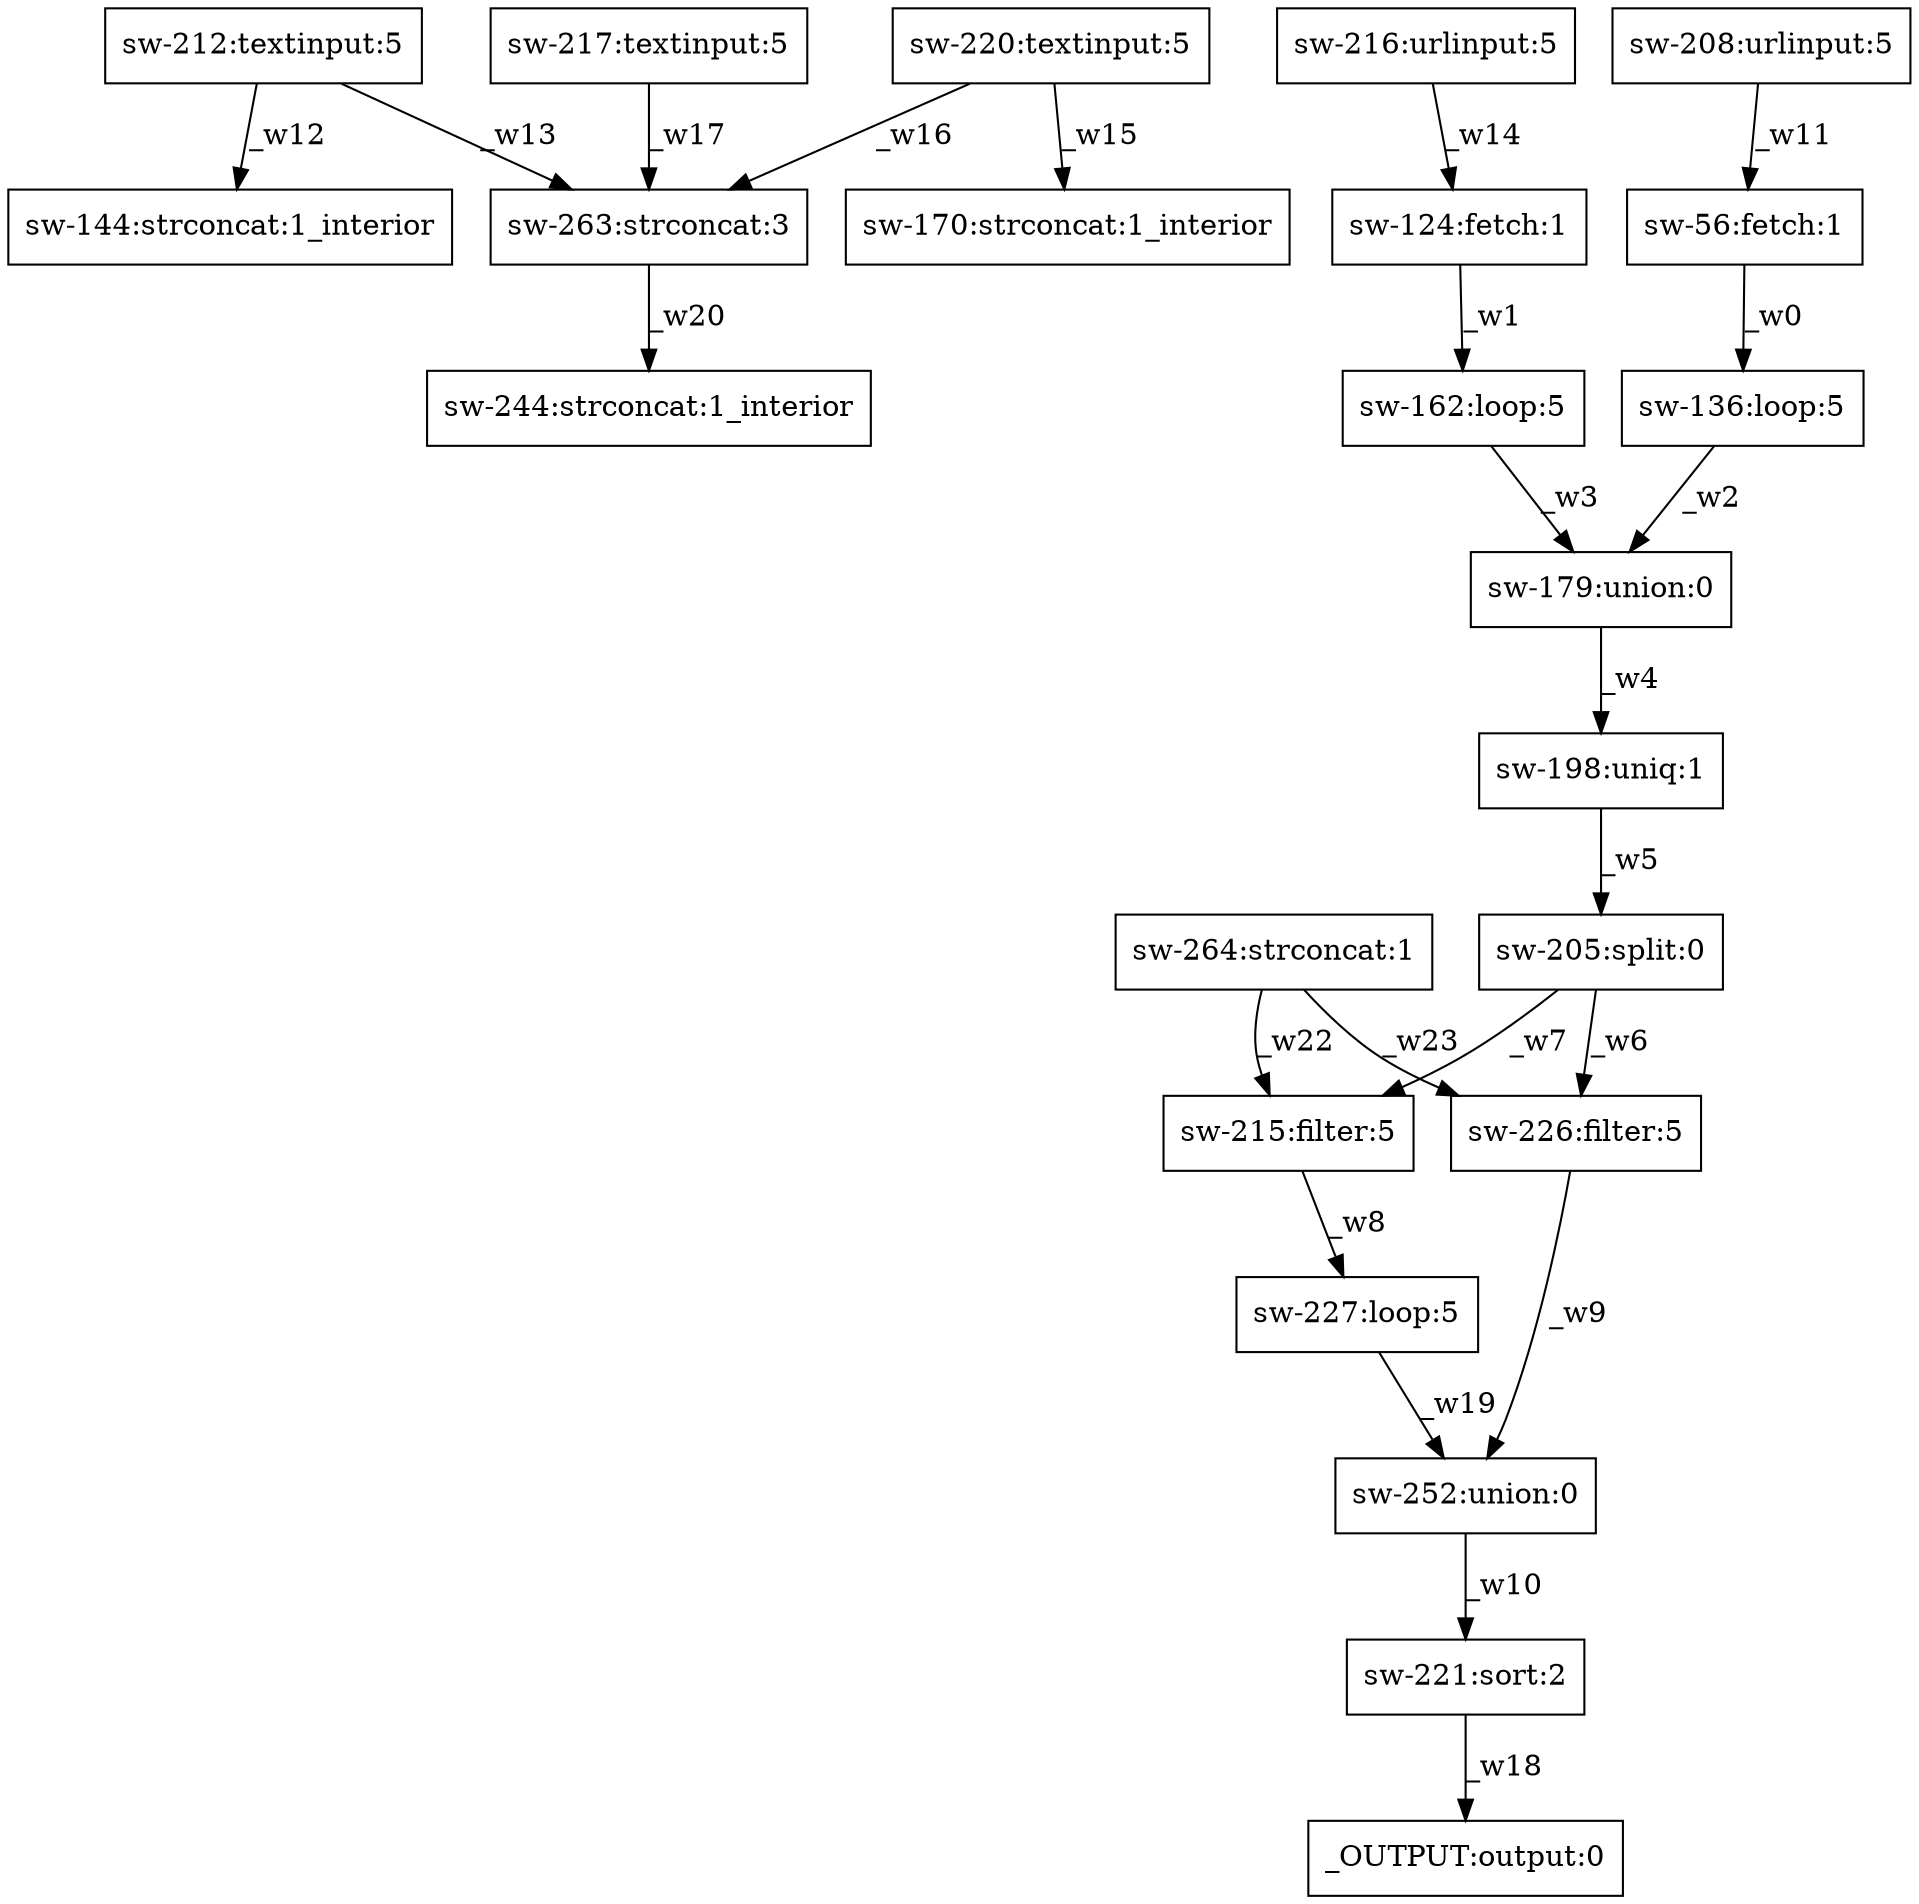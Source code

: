 digraph test1 { node [shape=box] "sw-144" [label="sw-144:strconcat:1_interior"];"_OUTPUT" [label="_OUTPUT:output:0"];"sw-208" [label="sw-208:urlinput:5"];"sw-179" [label="sw-179:union:0"];"sw-263" [label="sw-263:strconcat:3"];"sw-170" [label="sw-170:strconcat:1_interior"];"sw-244" [label="sw-244:strconcat:1_interior"];"sw-252" [label="sw-252:union:0"];"sw-217" [label="sw-217:textinput:5"];"sw-212" [label="sw-212:textinput:5"];"sw-162" [label="sw-162:loop:5"];"sw-220" [label="sw-220:textinput:5"];"sw-124" [label="sw-124:fetch:1"];"sw-264" [label="sw-264:strconcat:1"];"sw-216" [label="sw-216:urlinput:5"];"sw-227" [label="sw-227:loop:5"];"sw-205" [label="sw-205:split:0"];"sw-136" [label="sw-136:loop:5"];"sw-56" [label="sw-56:fetch:1"];"sw-221" [label="sw-221:sort:2"];"sw-215" [label="sw-215:filter:5"];"sw-226" [label="sw-226:filter:5"];"sw-198" [label="sw-198:uniq:1"];"sw-56" -> "sw-136" [label="_w0"];"sw-124" -> "sw-162" [label="_w1"];"sw-136" -> "sw-179" [label="_w2"];"sw-162" -> "sw-179" [label="_w3"];"sw-179" -> "sw-198" [label="_w4"];"sw-198" -> "sw-205" [label="_w5"];"sw-205" -> "sw-226" [label="_w6"];"sw-205" -> "sw-215" [label="_w7"];"sw-215" -> "sw-227" [label="_w8"];"sw-226" -> "sw-252" [label="_w9"];"sw-252" -> "sw-221" [label="_w10"];"sw-208" -> "sw-56" [label="_w11"];"sw-212" -> "sw-144" [label="_w12"];"sw-212" -> "sw-263" [label="_w13"];"sw-216" -> "sw-124" [label="_w14"];"sw-220" -> "sw-170" [label="_w15"];"sw-220" -> "sw-263" [label="_w16"];"sw-217" -> "sw-263" [label="_w17"];"sw-221" -> "_OUTPUT" [label="_w18"];"sw-227" -> "sw-252" [label="_w19"];"sw-263" -> "sw-244" [label="_w20"];"sw-264" -> "sw-215" [label="_w22"];"sw-264" -> "sw-226" [label="_w23"];}